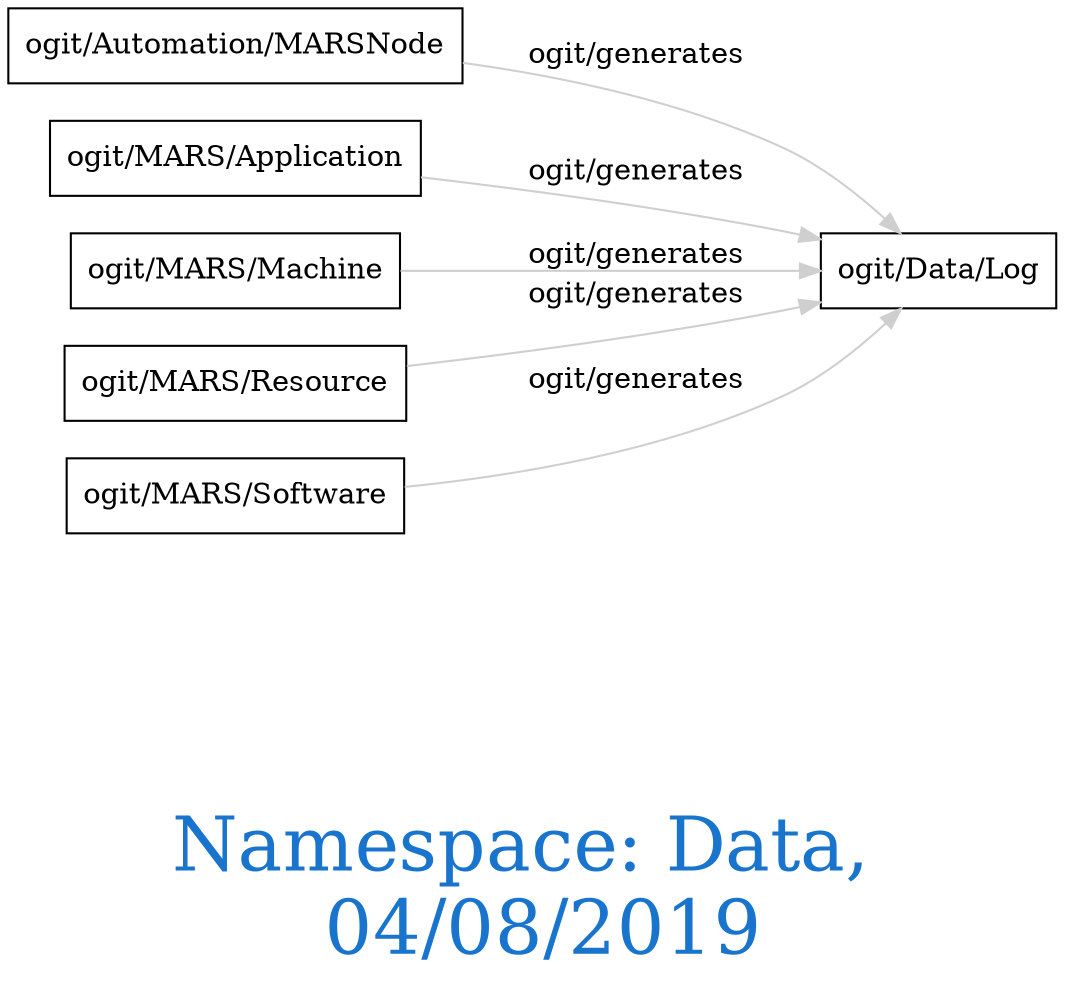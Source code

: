 digraph OGIT_ontology {
 graph [ rankdir= LR,compound=true 
fontsize = 36,
fontcolor= dodgerblue3,label = "\n\n\nNamespace: Data, \n 04/08/2019"];
node[shape=polygon];
edge [  color="gray81"];

   "ogit/Automation/MARSNode" -> "ogit/Data/Log" [label="   ogit/generates    "];
   "ogit/MARS/Application" -> "ogit/Data/Log" [label="   ogit/generates    "];
   "ogit/MARS/Machine" -> "ogit/Data/Log" [label="   ogit/generates    "];
   "ogit/MARS/Resource" -> "ogit/Data/Log" [label="   ogit/generates    "];
   "ogit/MARS/Software" -> "ogit/Data/Log" [label="   ogit/generates    "];
}
